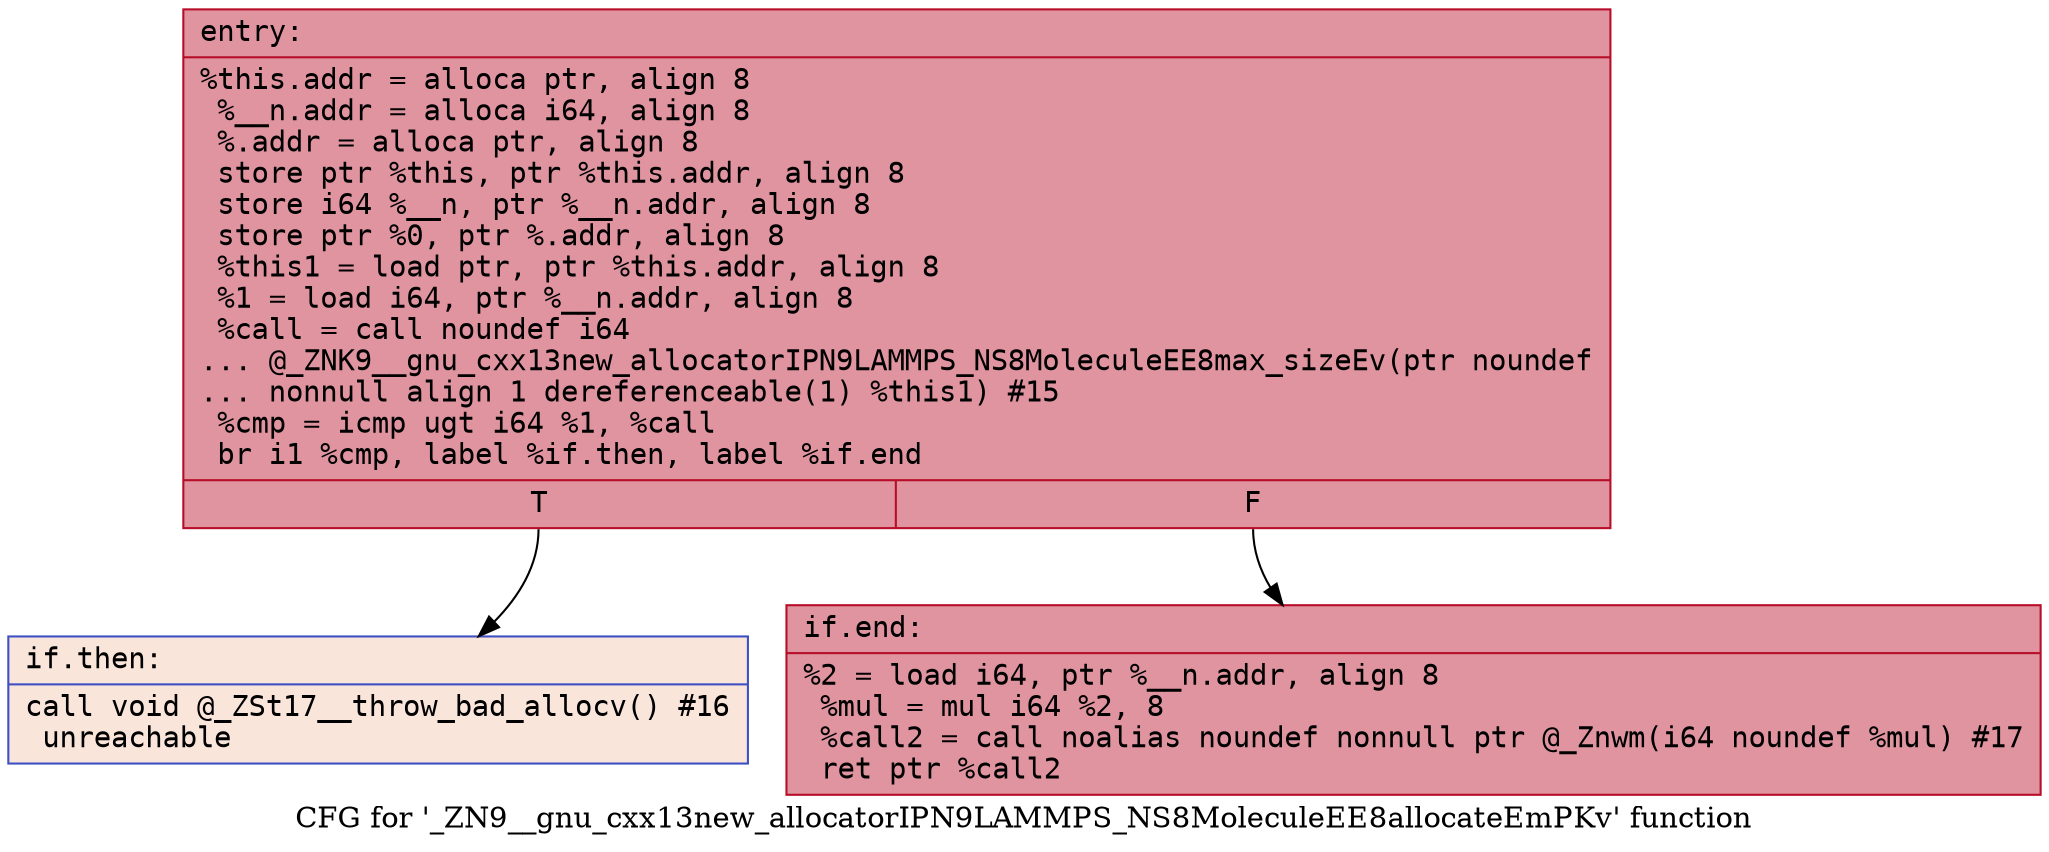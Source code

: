 digraph "CFG for '_ZN9__gnu_cxx13new_allocatorIPN9LAMMPS_NS8MoleculeEE8allocateEmPKv' function" {
	label="CFG for '_ZN9__gnu_cxx13new_allocatorIPN9LAMMPS_NS8MoleculeEE8allocateEmPKv' function";

	Node0x55aea93469b0 [shape=record,color="#b70d28ff", style=filled, fillcolor="#b70d2870" fontname="Courier",label="{entry:\l|  %this.addr = alloca ptr, align 8\l  %__n.addr = alloca i64, align 8\l  %.addr = alloca ptr, align 8\l  store ptr %this, ptr %this.addr, align 8\l  store i64 %__n, ptr %__n.addr, align 8\l  store ptr %0, ptr %.addr, align 8\l  %this1 = load ptr, ptr %this.addr, align 8\l  %1 = load i64, ptr %__n.addr, align 8\l  %call = call noundef i64\l... @_ZNK9__gnu_cxx13new_allocatorIPN9LAMMPS_NS8MoleculeEE8max_sizeEv(ptr noundef\l... nonnull align 1 dereferenceable(1) %this1) #15\l  %cmp = icmp ugt i64 %1, %call\l  br i1 %cmp, label %if.then, label %if.end\l|{<s0>T|<s1>F}}"];
	Node0x55aea93469b0:s0 -> Node0x55aea9347120[tooltip="entry -> if.then\nProbability 0.00%" ];
	Node0x55aea93469b0:s1 -> Node0x55aea9347a40[tooltip="entry -> if.end\nProbability 100.00%" ];
	Node0x55aea9347120 [shape=record,color="#3d50c3ff", style=filled, fillcolor="#f4c5ad70" fontname="Courier",label="{if.then:\l|  call void @_ZSt17__throw_bad_allocv() #16\l  unreachable\l}"];
	Node0x55aea9347a40 [shape=record,color="#b70d28ff", style=filled, fillcolor="#b70d2870" fontname="Courier",label="{if.end:\l|  %2 = load i64, ptr %__n.addr, align 8\l  %mul = mul i64 %2, 8\l  %call2 = call noalias noundef nonnull ptr @_Znwm(i64 noundef %mul) #17\l  ret ptr %call2\l}"];
}
